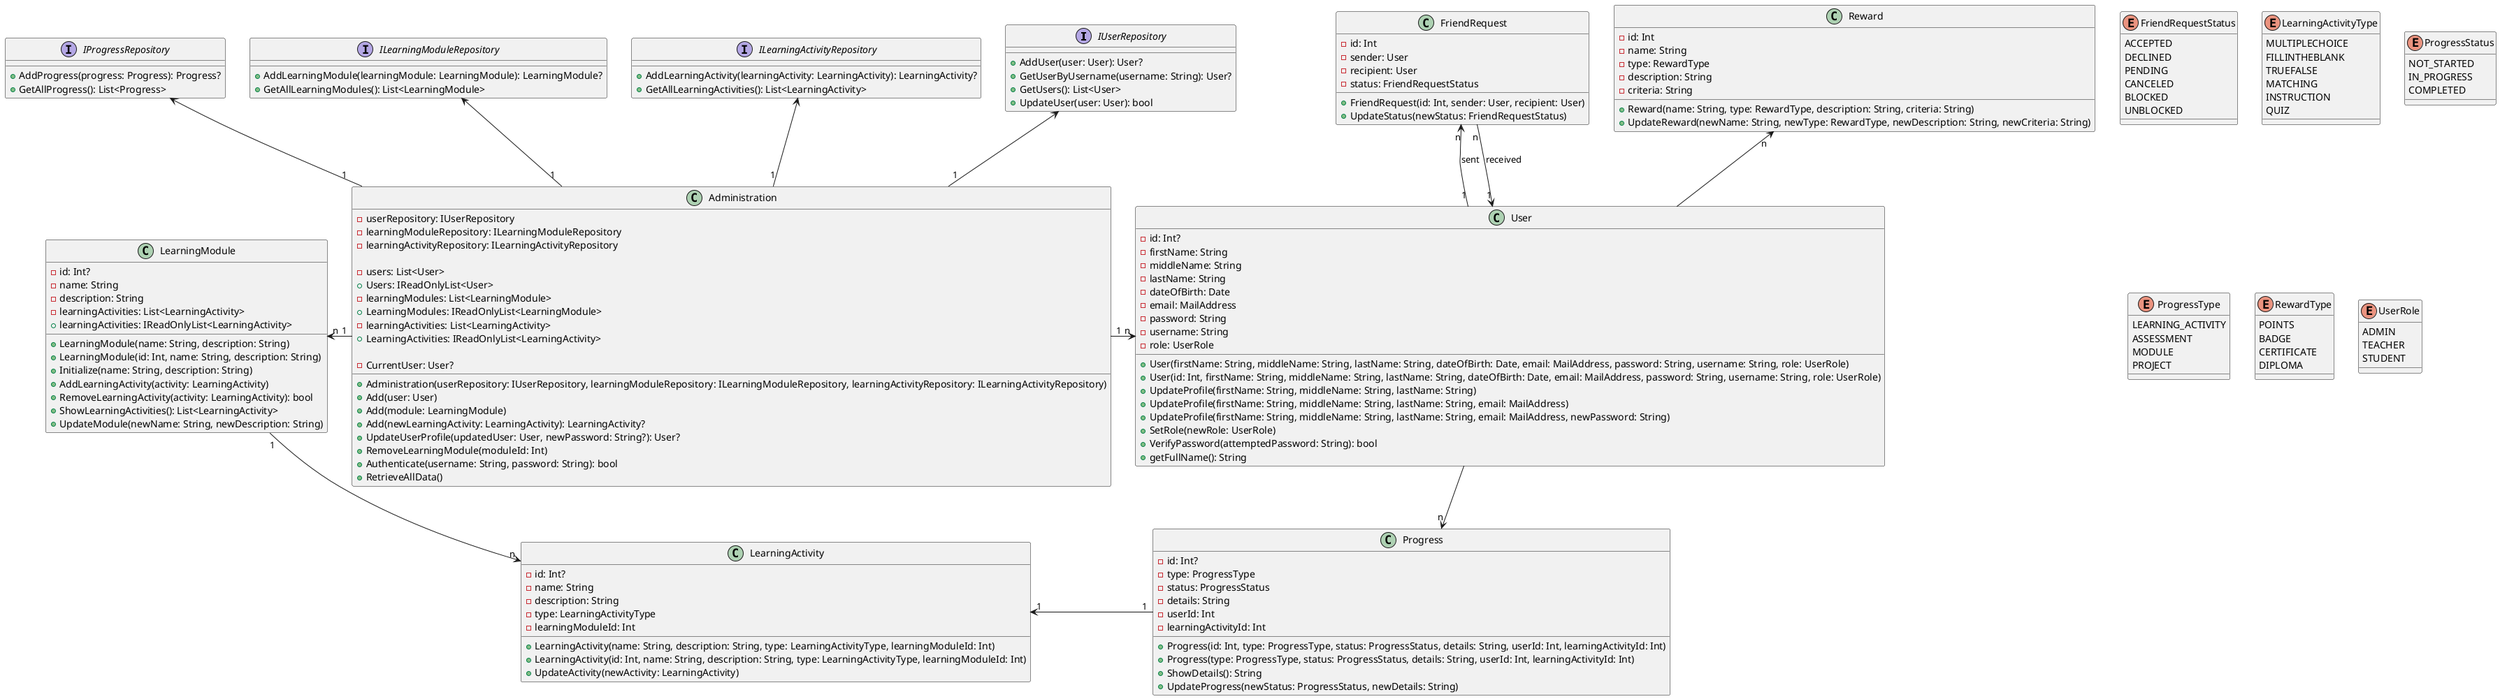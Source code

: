 @startuml

interface IUserRepository {
    + AddUser(user: User): User?
    + GetUserByUsername(username: String): User?
    + GetUsers(): List<User>
    + UpdateUser(user: User): bool
}

interface ILearningActivityRepository {
    + AddLearningActivity(learningActivity: LearningActivity): LearningActivity?
    + GetAllLearningActivities(): List<LearningActivity>
}

interface ILearningModuleRepository {
    + AddLearningModule(learningModule: LearningModule): LearningModule?
    + GetAllLearningModules(): List<LearningModule>
}

interface IProgressRepository {
    + AddProgress(progress: Progress): Progress?
    + GetAllProgress(): List<Progress>
}

enum FriendRequestStatus {
    ACCEPTED
    DECLINED
    PENDING
    CANCELED
    BLOCKED
    UNBLOCKED
}

enum LearningActivityType {
    MULTIPLECHOICE
    FILLINTHEBLANK
    TRUEFALSE
    MATCHING
    INSTRUCTION
    QUIZ
}

enum ProgressStatus {
    NOT_STARTED
    IN_PROGRESS
    COMPLETED
}

enum ProgressType {
    LEARNING_ACTIVITY
    ASSESSMENT
    MODULE
    PROJECT
}

enum RewardType {
    POINTS
    BADGE
    CERTIFICATE
    DIPLOMA
}

enum UserRole {
    ADMIN
    TEACHER
    STUDENT
}

class Administration {
    - userRepository: IUserRepository
    - learningModuleRepository: ILearningModuleRepository
    - learningActivityRepository: ILearningActivityRepository

    - users: List<User>
    + Users: IReadOnlyList<User>
    - learningModules: List<LearningModule>
    + LearningModules: IReadOnlyList<LearningModule>
    - learningActivities: List<LearningActivity>
    + LearningActivities: IReadOnlyList<LearningActivity>

    - CurrentUser: User?

    + Administration(userRepository: IUserRepository, learningModuleRepository: ILearningModuleRepository, learningActivityRepository: ILearningActivityRepository)
    + Add(user: User)
    + Add(module: LearningModule)
    + Add(newLearningActivity: LearningActivity): LearningActivity?
    + UpdateUserProfile(updatedUser: User, newPassword: String?): User?
    + RemoveLearningModule(moduleId: Int)
    + Authenticate(username: String, password: String): bool
    + RetrieveAllData()
}

class FriendRequest {
    - id: Int
    - sender: User
    - recipient: User
    - status: FriendRequestStatus
    + FriendRequest(id: Int, sender: User, recipient: User)
    + UpdateStatus(newStatus: FriendRequestStatus)
}

class LearningActivity {
    - id: Int?
    - name: String
    - description: String
    - type: LearningActivityType
    - learningModuleId: Int
    + LearningActivity(name: String, description: String, type: LearningActivityType, learningModuleId: Int)
    + LearningActivity(id: Int, name: String, description: String, type: LearningActivityType, learningModuleId: Int)
    + UpdateActivity(newActivity: LearningActivity)
}

class LearningModule {
    - id: Int?
    - name: String
    - description: String
    - learningActivities: List<LearningActivity>
    + learningActivities: IReadOnlyList<LearningActivity>
    + LearningModule(name: String, description: String)
    + LearningModule(id: Int, name: String, description: String)
    + Initialize(name: String, description: String)
    + AddLearningActivity(activity: LearningActivity)
    + RemoveLearningActivity(activity: LearningActivity): bool
    + ShowLearningActivities(): List<LearningActivity>
    + UpdateModule(newName: String, newDescription: String)
}

class Progress {
    - id: Int?
    - type: ProgressType
    - status: ProgressStatus
    - details: String
    - userId: Int
    - learningActivityId: Int
    + Progress(id: Int, type: ProgressType, status: ProgressStatus, details: String, userId: Int, learningActivityId: Int)
    + Progress(type: ProgressType, status: ProgressStatus, details: String, userId: Int, learningActivityId: Int)
    + ShowDetails(): String
    + UpdateProgress(newStatus: ProgressStatus, newDetails: String)
}

class Reward {
    - id: Int
    - name: String
    - type: RewardType
    - description: String
    - criteria: String
    + Reward(name: String, type: RewardType, description: String, criteria: String)
    + UpdateReward(newName: String, newType: RewardType, newDescription: String, newCriteria: String)
}

class User {
    - id: Int?
    - firstName: String
    - middleName: String
    - lastName: String
    - dateOfBirth: Date
    - email: MailAddress
    - password: String
    - username: String
    - role: UserRole
    + User(firstName: String, middleName: String, lastName: String, dateOfBirth: Date, email: MailAddress, password: String, username: String, role: UserRole)
    + User(id: Int, firstName: String, middleName: String, lastName: String, dateOfBirth: Date, email: MailAddress, password: String, username: String, role: UserRole)
    + UpdateProfile(firstName: String, middleName: String, lastName: String)
    + UpdateProfile(firstName: String, middleName: String, lastName: String, email: MailAddress)
    + UpdateProfile(firstName: String, middleName: String, lastName: String, email: MailAddress, newPassword: String)
    + SetRole(newRole: UserRole)
    + VerifyPassword(attemptedPassword: String): bool
    + getFullName(): String
}

Administration "1" -right-> "n" User
Administration "1" -left-> "n" LearningModule
Administration "1" -up-> IUserRepository
Administration "1" -up-> ILearningActivityRepository
Administration "1" -up-> ILearningModuleRepository
Administration "1" -up-> IProgressRepository

User -up-> "n" Reward
User -down-> "n" Progress

User "1" -up-> "n" FriendRequest : sent
User "1" <-up- "n" FriendRequest : received

Progress "1" -left-> "1" LearningActivity

LearningModule "1" -down-> "n" LearningActivity

@enduml
